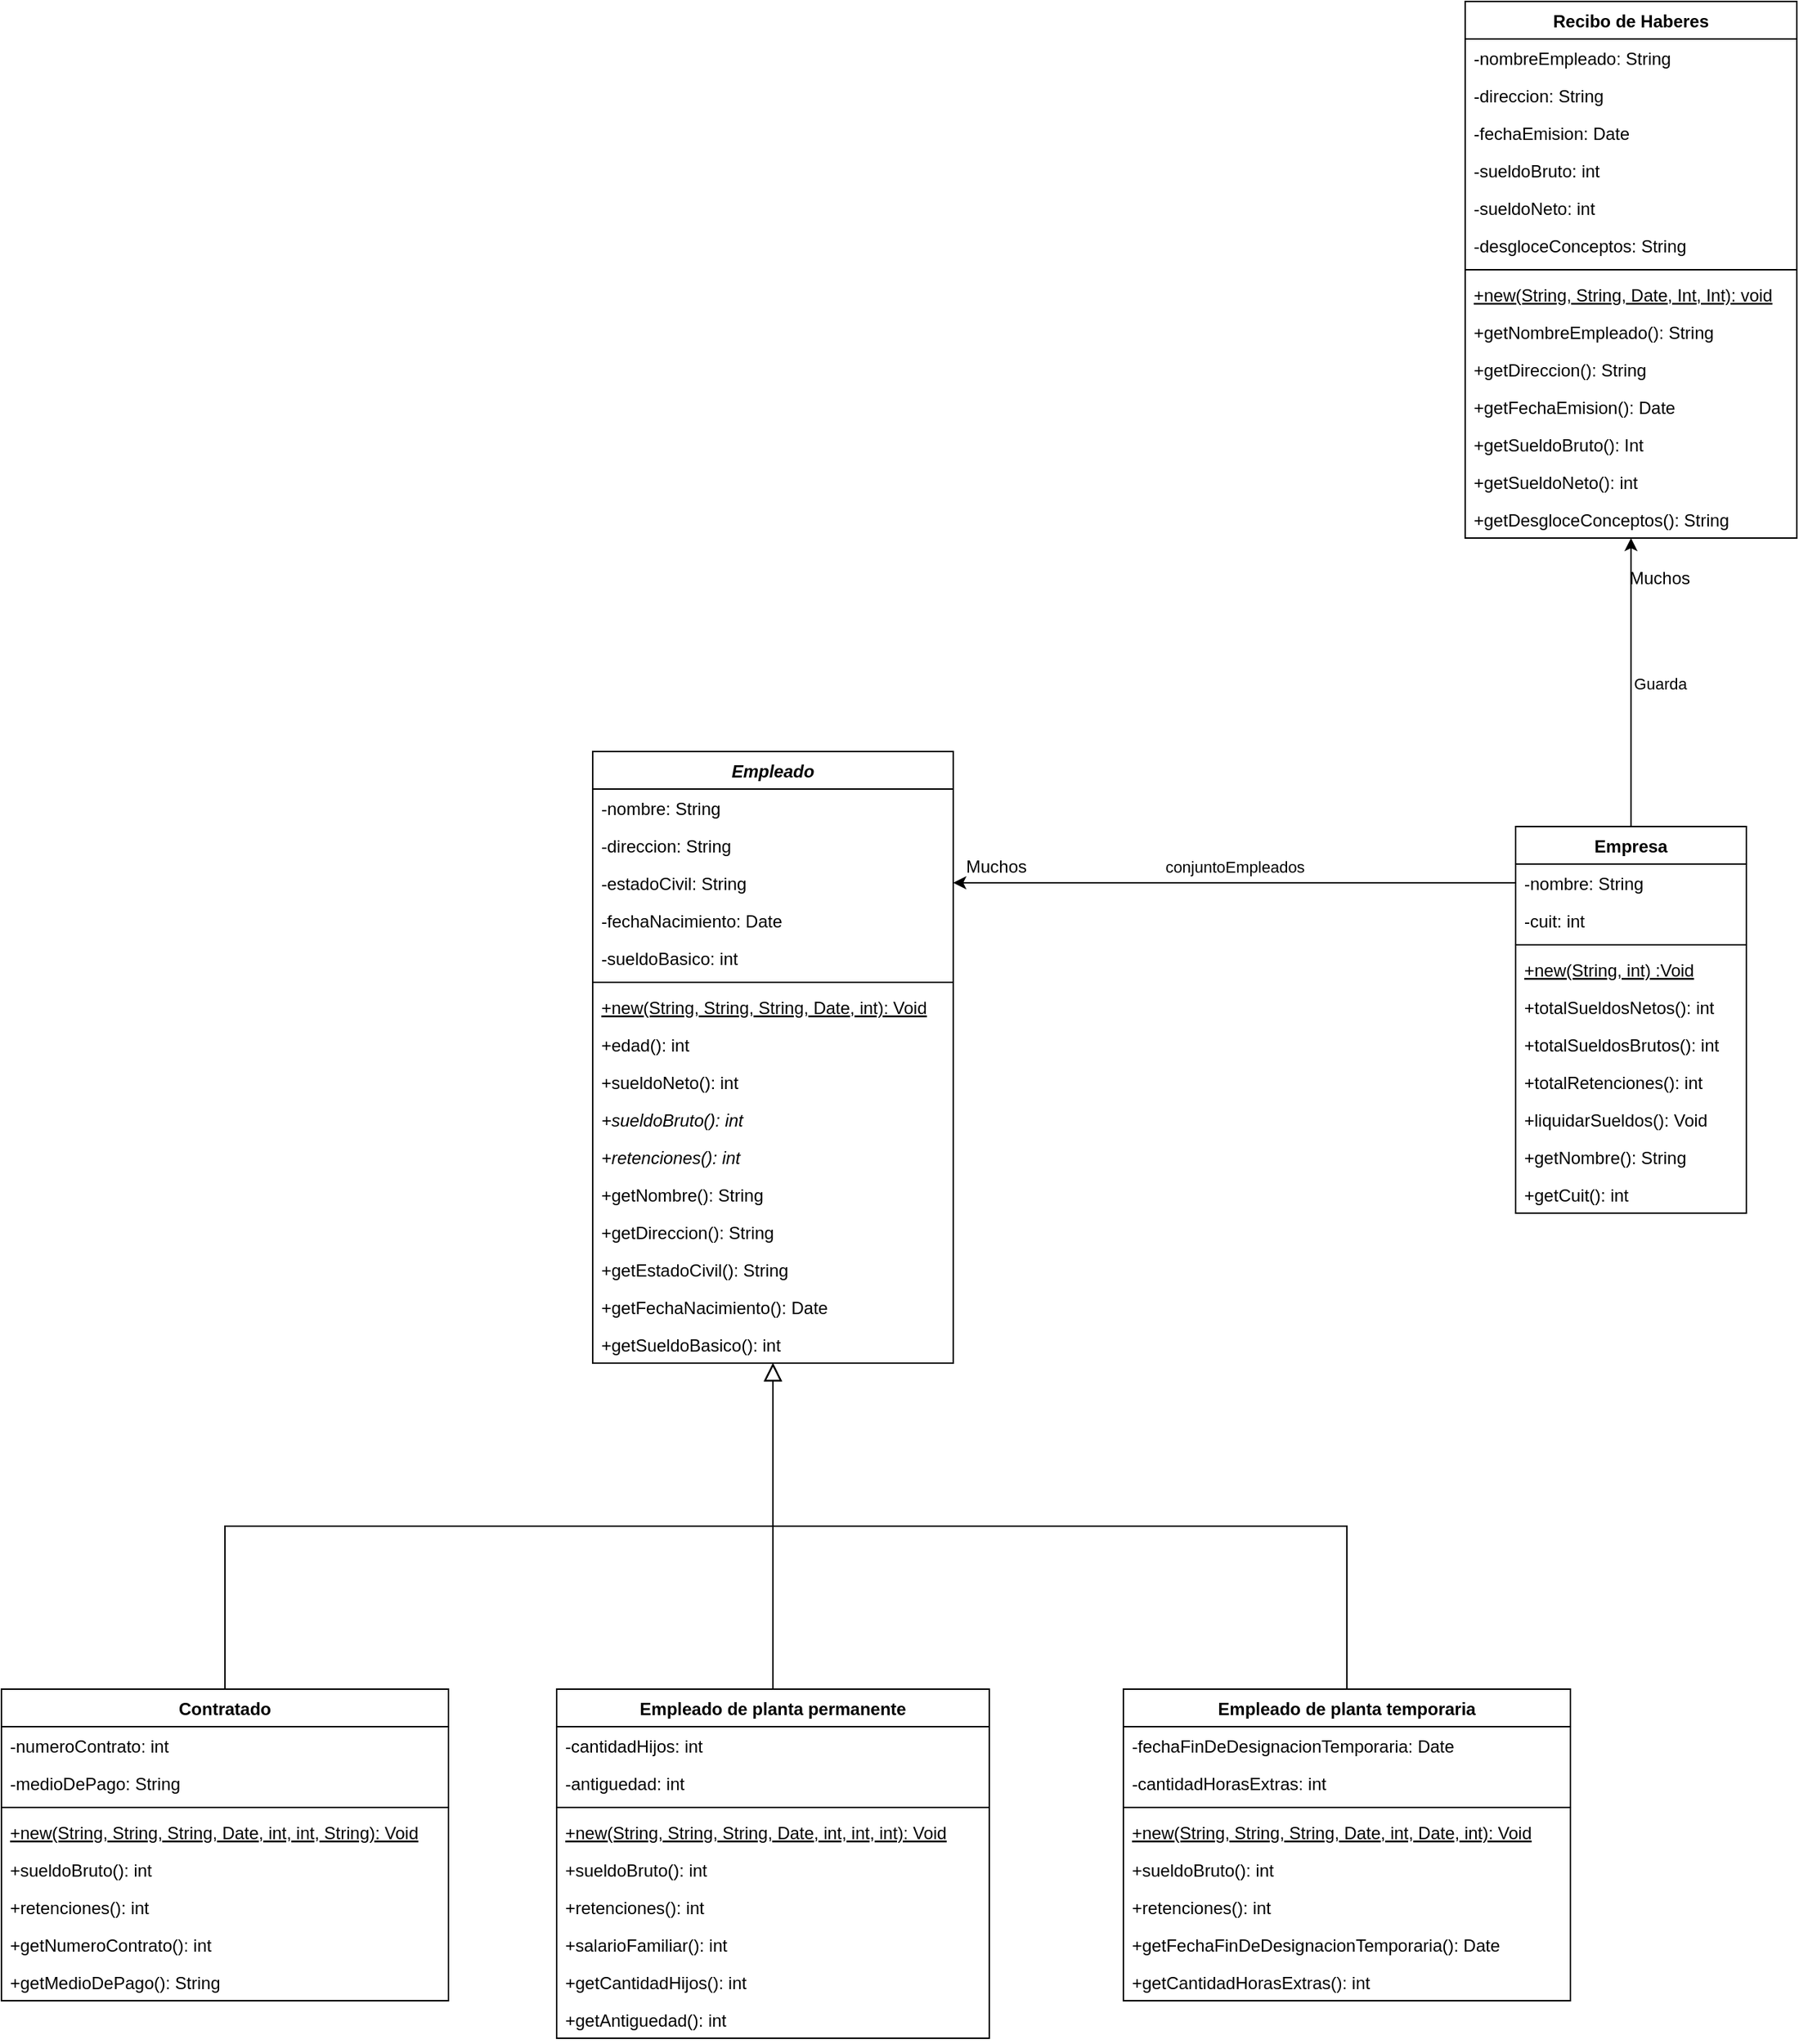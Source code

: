 <mxfile version="14.6.3" type="device"><diagram id="F4LMv29D2PNbAD-HIFHX" name="Page-1"><mxGraphModel dx="1695" dy="1651" grid="1" gridSize="10" guides="1" tooltips="1" connect="1" arrows="1" fold="1" page="1" pageScale="1" pageWidth="827" pageHeight="1169" math="0" shadow="0"><root><mxCell id="0"/><mxCell id="1" parent="0"/><mxCell id="ALtWw8Oc-1JfLlEcKTf1-32" style="edgeStyle=orthogonalEdgeStyle;rounded=0;jumpStyle=none;orthogonalLoop=1;jettySize=auto;html=1;shadow=0;startSize=6;endArrow=block;endFill=0;endSize=10;targetPerimeterSpacing=0;strokeColor=#000000;strokeWidth=1;entryX=0.5;entryY=1;entryDx=0;entryDy=0;exitX=0.5;exitY=0;exitDx=0;exitDy=0;" parent="1" source="ALtWw8Oc-1JfLlEcKTf1-22" target="ALtWw8Oc-1JfLlEcKTf1-1" edge="1"><mxGeometry relative="1" as="geometry"><mxPoint x="210" y="380" as="targetPoint"/></mxGeometry></mxCell><mxCell id="ALtWw8Oc-1JfLlEcKTf1-1" value="Empleado" style="swimlane;fontStyle=3;align=center;verticalAlign=top;childLayout=stackLayout;horizontal=1;startSize=26;horizontalStack=0;resizeParent=1;resizeParentMax=0;resizeLast=0;collapsible=1;marginBottom=0;" parent="1" vertex="1"><mxGeometry x="90" y="170" width="250" height="424" as="geometry"><mxRectangle x="90" y="170" width="90" height="26" as="alternateBounds"/></mxGeometry></mxCell><mxCell id="ALtWw8Oc-1JfLlEcKTf1-2" value="-nombre: String" style="text;strokeColor=none;fillColor=none;align=left;verticalAlign=top;spacingLeft=4;spacingRight=4;overflow=hidden;rotatable=0;points=[[0,0.5],[1,0.5]];portConstraint=eastwest;" parent="ALtWw8Oc-1JfLlEcKTf1-1" vertex="1"><mxGeometry y="26" width="250" height="26" as="geometry"/></mxCell><mxCell id="ALtWw8Oc-1JfLlEcKTf1-11" value="-direccion: String" style="text;strokeColor=none;fillColor=none;align=left;verticalAlign=top;spacingLeft=4;spacingRight=4;overflow=hidden;rotatable=0;points=[[0,0.5],[1,0.5]];portConstraint=eastwest;" parent="ALtWw8Oc-1JfLlEcKTf1-1" vertex="1"><mxGeometry y="52" width="250" height="26" as="geometry"/></mxCell><mxCell id="ALtWw8Oc-1JfLlEcKTf1-13" value="-estadoCivil: String" style="text;strokeColor=none;fillColor=none;align=left;verticalAlign=top;spacingLeft=4;spacingRight=4;overflow=hidden;rotatable=0;points=[[0,0.5],[1,0.5]];portConstraint=eastwest;" parent="ALtWw8Oc-1JfLlEcKTf1-1" vertex="1"><mxGeometry y="78" width="250" height="26" as="geometry"/></mxCell><mxCell id="ALtWw8Oc-1JfLlEcKTf1-14" value="-fechaNacimiento: Date" style="text;strokeColor=none;fillColor=none;align=left;verticalAlign=top;spacingLeft=4;spacingRight=4;overflow=hidden;rotatable=0;points=[[0,0.5],[1,0.5]];portConstraint=eastwest;" parent="ALtWw8Oc-1JfLlEcKTf1-1" vertex="1"><mxGeometry y="104" width="250" height="26" as="geometry"/></mxCell><mxCell id="ALtWw8Oc-1JfLlEcKTf1-12" value="-sueldoBasico: int" style="text;strokeColor=none;fillColor=none;align=left;verticalAlign=top;spacingLeft=4;spacingRight=4;overflow=hidden;rotatable=0;points=[[0,0.5],[1,0.5]];portConstraint=eastwest;" parent="ALtWw8Oc-1JfLlEcKTf1-1" vertex="1"><mxGeometry y="130" width="250" height="26" as="geometry"/></mxCell><mxCell id="ALtWw8Oc-1JfLlEcKTf1-3" value="" style="line;strokeWidth=1;fillColor=none;align=left;verticalAlign=middle;spacingTop=-1;spacingLeft=3;spacingRight=3;rotatable=0;labelPosition=right;points=[];portConstraint=eastwest;" parent="ALtWw8Oc-1JfLlEcKTf1-1" vertex="1"><mxGeometry y="156" width="250" height="8" as="geometry"/></mxCell><mxCell id="ALtWw8Oc-1JfLlEcKTf1-57" value="+new(String, String, String, Date, int): Void" style="text;strokeColor=none;fillColor=none;align=left;verticalAlign=top;spacingLeft=4;spacingRight=4;overflow=hidden;rotatable=0;points=[[0,0.5],[1,0.5]];portConstraint=eastwest;fontStyle=4" parent="ALtWw8Oc-1JfLlEcKTf1-1" vertex="1"><mxGeometry y="164" width="250" height="26" as="geometry"/></mxCell><mxCell id="ALtWw8Oc-1JfLlEcKTf1-4" value="+edad(): int" style="text;strokeColor=none;fillColor=none;align=left;verticalAlign=top;spacingLeft=4;spacingRight=4;overflow=hidden;rotatable=0;points=[[0,0.5],[1,0.5]];portConstraint=eastwest;" parent="ALtWw8Oc-1JfLlEcKTf1-1" vertex="1"><mxGeometry y="190" width="250" height="26" as="geometry"/></mxCell><mxCell id="ALtWw8Oc-1JfLlEcKTf1-35" value="+sueldoNeto(): int" style="text;strokeColor=none;fillColor=none;align=left;verticalAlign=top;spacingLeft=4;spacingRight=4;overflow=hidden;rotatable=0;points=[[0,0.5],[1,0.5]];portConstraint=eastwest;" parent="ALtWw8Oc-1JfLlEcKTf1-1" vertex="1"><mxGeometry y="216" width="250" height="26" as="geometry"/></mxCell><mxCell id="ALtWw8Oc-1JfLlEcKTf1-36" value="+sueldoBruto(): int" style="text;strokeColor=none;fillColor=none;align=left;verticalAlign=top;spacingLeft=4;spacingRight=4;overflow=hidden;rotatable=0;points=[[0,0.5],[1,0.5]];portConstraint=eastwest;fontStyle=2" parent="ALtWw8Oc-1JfLlEcKTf1-1" vertex="1"><mxGeometry y="242" width="250" height="26" as="geometry"/></mxCell><mxCell id="ALtWw8Oc-1JfLlEcKTf1-37" value="+retenciones(): int" style="text;strokeColor=none;fillColor=none;align=left;verticalAlign=top;spacingLeft=4;spacingRight=4;overflow=hidden;rotatable=0;points=[[0,0.5],[1,0.5]];portConstraint=eastwest;fontStyle=2" parent="ALtWw8Oc-1JfLlEcKTf1-1" vertex="1"><mxGeometry y="268" width="250" height="26" as="geometry"/></mxCell><mxCell id="kg3uBW4M7wE8U0pg4aZn-17" value="+getNombre(): String" style="text;strokeColor=none;fillColor=none;align=left;verticalAlign=top;spacingLeft=4;spacingRight=4;overflow=hidden;rotatable=0;points=[[0,0.5],[1,0.5]];portConstraint=eastwest;" vertex="1" parent="ALtWw8Oc-1JfLlEcKTf1-1"><mxGeometry y="294" width="250" height="26" as="geometry"/></mxCell><mxCell id="kg3uBW4M7wE8U0pg4aZn-19" value="+getDireccion(): String" style="text;strokeColor=none;fillColor=none;align=left;verticalAlign=top;spacingLeft=4;spacingRight=4;overflow=hidden;rotatable=0;points=[[0,0.5],[1,0.5]];portConstraint=eastwest;" vertex="1" parent="ALtWw8Oc-1JfLlEcKTf1-1"><mxGeometry y="320" width="250" height="26" as="geometry"/></mxCell><mxCell id="kg3uBW4M7wE8U0pg4aZn-18" value="+getEstadoCivil(): String" style="text;strokeColor=none;fillColor=none;align=left;verticalAlign=top;spacingLeft=4;spacingRight=4;overflow=hidden;rotatable=0;points=[[0,0.5],[1,0.5]];portConstraint=eastwest;" vertex="1" parent="ALtWw8Oc-1JfLlEcKTf1-1"><mxGeometry y="346" width="250" height="26" as="geometry"/></mxCell><mxCell id="kg3uBW4M7wE8U0pg4aZn-21" value="+getFechaNacimiento(): Date" style="text;strokeColor=none;fillColor=none;align=left;verticalAlign=top;spacingLeft=4;spacingRight=4;overflow=hidden;rotatable=0;points=[[0,0.5],[1,0.5]];portConstraint=eastwest;" vertex="1" parent="ALtWw8Oc-1JfLlEcKTf1-1"><mxGeometry y="372" width="250" height="26" as="geometry"/></mxCell><mxCell id="kg3uBW4M7wE8U0pg4aZn-20" value="+getSueldoBasico(): int" style="text;strokeColor=none;fillColor=none;align=left;verticalAlign=top;spacingLeft=4;spacingRight=4;overflow=hidden;rotatable=0;points=[[0,0.5],[1,0.5]];portConstraint=eastwest;" vertex="1" parent="ALtWw8Oc-1JfLlEcKTf1-1"><mxGeometry y="398" width="250" height="26" as="geometry"/></mxCell><mxCell id="ALtWw8Oc-1JfLlEcKTf1-49" value="Guarda" style="edgeStyle=orthogonalEdgeStyle;rounded=0;jumpStyle=none;orthogonalLoop=1;jettySize=auto;html=1;endArrow=classic;strokeColor=#000000;entryX=0.5;entryY=1;entryDx=0;entryDy=0;" parent="1" source="ALtWw8Oc-1JfLlEcKTf1-16" target="ALtWw8Oc-1JfLlEcKTf1-44" edge="1"><mxGeometry x="-0.008" y="-20" relative="1" as="geometry"><mxPoint x="810.0" y="150" as="targetPoint"/><mxPoint as="offset"/></mxGeometry></mxCell><mxCell id="ALtWw8Oc-1JfLlEcKTf1-16" value="Empresa" style="swimlane;fontStyle=1;align=center;verticalAlign=top;childLayout=stackLayout;horizontal=1;startSize=26;horizontalStack=0;resizeParent=1;resizeParentMax=0;resizeLast=0;collapsible=1;marginBottom=0;" parent="1" vertex="1"><mxGeometry x="730" y="222" width="160" height="268" as="geometry"/></mxCell><mxCell id="ALtWw8Oc-1JfLlEcKTf1-17" value="-nombre: String" style="text;strokeColor=none;fillColor=none;align=left;verticalAlign=top;spacingLeft=4;spacingRight=4;overflow=hidden;rotatable=0;points=[[0,0.5],[1,0.5]];portConstraint=eastwest;" parent="ALtWw8Oc-1JfLlEcKTf1-16" vertex="1"><mxGeometry y="26" width="160" height="26" as="geometry"/></mxCell><mxCell id="ALtWw8Oc-1JfLlEcKTf1-21" value="-cuit: int" style="text;strokeColor=none;fillColor=none;align=left;verticalAlign=top;spacingLeft=4;spacingRight=4;overflow=hidden;rotatable=0;points=[[0,0.5],[1,0.5]];portConstraint=eastwest;" parent="ALtWw8Oc-1JfLlEcKTf1-16" vertex="1"><mxGeometry y="52" width="160" height="26" as="geometry"/></mxCell><mxCell id="ALtWw8Oc-1JfLlEcKTf1-18" value="" style="line;strokeWidth=1;fillColor=none;align=left;verticalAlign=middle;spacingTop=-1;spacingLeft=3;spacingRight=3;rotatable=0;labelPosition=right;points=[];portConstraint=eastwest;" parent="ALtWw8Oc-1JfLlEcKTf1-16" vertex="1"><mxGeometry y="78" width="160" height="8" as="geometry"/></mxCell><mxCell id="ALtWw8Oc-1JfLlEcKTf1-56" value="+new(String, int) :Void" style="text;strokeColor=none;fillColor=none;align=left;verticalAlign=top;spacingLeft=4;spacingRight=4;overflow=hidden;rotatable=0;points=[[0,0.5],[1,0.5]];portConstraint=eastwest;fontStyle=4" parent="ALtWw8Oc-1JfLlEcKTf1-16" vertex="1"><mxGeometry y="86" width="160" height="26" as="geometry"/></mxCell><mxCell id="ALtWw8Oc-1JfLlEcKTf1-19" value="+totalSueldosNetos(): int&#10;" style="text;strokeColor=none;fillColor=none;align=left;verticalAlign=top;spacingLeft=4;spacingRight=4;overflow=hidden;rotatable=0;points=[[0,0.5],[1,0.5]];portConstraint=eastwest;" parent="ALtWw8Oc-1JfLlEcKTf1-16" vertex="1"><mxGeometry y="112" width="160" height="26" as="geometry"/></mxCell><mxCell id="ALtWw8Oc-1JfLlEcKTf1-42" value="+totalSueldosBrutos(): int" style="text;strokeColor=none;fillColor=none;align=left;verticalAlign=top;spacingLeft=4;spacingRight=4;overflow=hidden;rotatable=0;points=[[0,0.5],[1,0.5]];portConstraint=eastwest;" parent="ALtWw8Oc-1JfLlEcKTf1-16" vertex="1"><mxGeometry y="138" width="160" height="26" as="geometry"/></mxCell><mxCell id="ALtWw8Oc-1JfLlEcKTf1-43" value="+totalRetenciones(): int" style="text;strokeColor=none;fillColor=none;align=left;verticalAlign=top;spacingLeft=4;spacingRight=4;overflow=hidden;rotatable=0;points=[[0,0.5],[1,0.5]];portConstraint=eastwest;" parent="ALtWw8Oc-1JfLlEcKTf1-16" vertex="1"><mxGeometry y="164" width="160" height="26" as="geometry"/></mxCell><mxCell id="ALtWw8Oc-1JfLlEcKTf1-48" value="+liquidarSueldos(): Void" style="text;strokeColor=none;fillColor=none;align=left;verticalAlign=top;spacingLeft=4;spacingRight=4;overflow=hidden;rotatable=0;points=[[0,0.5],[1,0.5]];portConstraint=eastwest;" parent="ALtWw8Oc-1JfLlEcKTf1-16" vertex="1"><mxGeometry y="190" width="160" height="26" as="geometry"/></mxCell><mxCell id="kg3uBW4M7wE8U0pg4aZn-15" value="+getNombre(): String" style="text;strokeColor=none;fillColor=none;align=left;verticalAlign=top;spacingLeft=4;spacingRight=4;overflow=hidden;rotatable=0;points=[[0,0.5],[1,0.5]];portConstraint=eastwest;" vertex="1" parent="ALtWw8Oc-1JfLlEcKTf1-16"><mxGeometry y="216" width="160" height="26" as="geometry"/></mxCell><mxCell id="kg3uBW4M7wE8U0pg4aZn-16" value="+getCuit(): int" style="text;strokeColor=none;fillColor=none;align=left;verticalAlign=top;spacingLeft=4;spacingRight=4;overflow=hidden;rotatable=0;points=[[0,0.5],[1,0.5]];portConstraint=eastwest;" vertex="1" parent="ALtWw8Oc-1JfLlEcKTf1-16"><mxGeometry y="242" width="160" height="26" as="geometry"/></mxCell><mxCell id="ALtWw8Oc-1JfLlEcKTf1-30" style="edgeStyle=orthogonalEdgeStyle;rounded=0;orthogonalLoop=1;jettySize=auto;html=1;exitX=0.5;exitY=0;exitDx=0;exitDy=0;entryX=0.5;entryY=1;entryDx=0;entryDy=0;shadow=0;jumpStyle=none;endArrow=block;endFill=0;strokeWidth=1;endSize=10;startSize=6;targetPerimeterSpacing=0;" parent="1" source="ALtWw8Oc-1JfLlEcKTf1-26" target="ALtWw8Oc-1JfLlEcKTf1-1" edge="1"><mxGeometry relative="1" as="geometry"><mxPoint x="200" y="370" as="targetPoint"/></mxGeometry></mxCell><mxCell id="ALtWw8Oc-1JfLlEcKTf1-26" value="Empleado de planta permanente" style="swimlane;fontStyle=1;align=center;verticalAlign=top;childLayout=stackLayout;horizontal=1;startSize=26;horizontalStack=0;resizeParent=1;resizeParentMax=0;resizeLast=0;collapsible=1;marginBottom=0;" parent="1" vertex="1"><mxGeometry x="65" y="820" width="300" height="242" as="geometry"/></mxCell><mxCell id="ALtWw8Oc-1JfLlEcKTf1-27" value="-cantidadHijos: int" style="text;strokeColor=none;fillColor=none;align=left;verticalAlign=top;spacingLeft=4;spacingRight=4;overflow=hidden;rotatable=0;points=[[0,0.5],[1,0.5]];portConstraint=eastwest;" parent="ALtWw8Oc-1JfLlEcKTf1-26" vertex="1"><mxGeometry y="26" width="300" height="26" as="geometry"/></mxCell><mxCell id="ALtWw8Oc-1JfLlEcKTf1-33" value="-antiguedad: int" style="text;strokeColor=none;fillColor=none;align=left;verticalAlign=top;spacingLeft=4;spacingRight=4;overflow=hidden;rotatable=0;points=[[0,0.5],[1,0.5]];portConstraint=eastwest;" parent="ALtWw8Oc-1JfLlEcKTf1-26" vertex="1"><mxGeometry y="52" width="300" height="26" as="geometry"/></mxCell><mxCell id="ALtWw8Oc-1JfLlEcKTf1-28" value="" style="line;strokeWidth=1;fillColor=none;align=left;verticalAlign=middle;spacingTop=-1;spacingLeft=3;spacingRight=3;rotatable=0;labelPosition=right;points=[];portConstraint=eastwest;" parent="ALtWw8Oc-1JfLlEcKTf1-26" vertex="1"><mxGeometry y="78" width="300" height="8" as="geometry"/></mxCell><mxCell id="ALtWw8Oc-1JfLlEcKTf1-59" value="+new(String, String, String, Date, int, int, int): Void" style="text;strokeColor=none;fillColor=none;align=left;verticalAlign=top;spacingLeft=4;spacingRight=4;overflow=hidden;rotatable=0;points=[[0,0.5],[1,0.5]];portConstraint=eastwest;fontStyle=4" parent="ALtWw8Oc-1JfLlEcKTf1-26" vertex="1"><mxGeometry y="86" width="300" height="26" as="geometry"/></mxCell><mxCell id="ALtWw8Oc-1JfLlEcKTf1-29" value="+sueldoBruto(): int" style="text;strokeColor=none;fillColor=none;align=left;verticalAlign=top;spacingLeft=4;spacingRight=4;overflow=hidden;rotatable=0;points=[[0,0.5],[1,0.5]];portConstraint=eastwest;" parent="ALtWw8Oc-1JfLlEcKTf1-26" vertex="1"><mxGeometry y="112" width="300" height="26" as="geometry"/></mxCell><mxCell id="ALtWw8Oc-1JfLlEcKTf1-40" value="+retenciones(): int" style="text;strokeColor=none;fillColor=none;align=left;verticalAlign=top;spacingLeft=4;spacingRight=4;overflow=hidden;rotatable=0;points=[[0,0.5],[1,0.5]];portConstraint=eastwest;" parent="ALtWw8Oc-1JfLlEcKTf1-26" vertex="1"><mxGeometry y="138" width="300" height="26" as="geometry"/></mxCell><mxCell id="ALtWw8Oc-1JfLlEcKTf1-65" value="+salarioFamiliar(): int" style="text;strokeColor=none;fillColor=none;align=left;verticalAlign=top;spacingLeft=4;spacingRight=4;overflow=hidden;rotatable=0;points=[[0,0.5],[1,0.5]];portConstraint=eastwest;" parent="ALtWw8Oc-1JfLlEcKTf1-26" vertex="1"><mxGeometry y="164" width="300" height="26" as="geometry"/></mxCell><mxCell id="kg3uBW4M7wE8U0pg4aZn-24" value="+getCantidadHijos(): int" style="text;strokeColor=none;fillColor=none;align=left;verticalAlign=top;spacingLeft=4;spacingRight=4;overflow=hidden;rotatable=0;points=[[0,0.5],[1,0.5]];portConstraint=eastwest;" vertex="1" parent="ALtWw8Oc-1JfLlEcKTf1-26"><mxGeometry y="190" width="300" height="26" as="geometry"/></mxCell><mxCell id="kg3uBW4M7wE8U0pg4aZn-25" value="+getAntiguedad(): int" style="text;strokeColor=none;fillColor=none;align=left;verticalAlign=top;spacingLeft=4;spacingRight=4;overflow=hidden;rotatable=0;points=[[0,0.5],[1,0.5]];portConstraint=eastwest;" vertex="1" parent="ALtWw8Oc-1JfLlEcKTf1-26"><mxGeometry y="216" width="300" height="26" as="geometry"/></mxCell><mxCell id="ALtWw8Oc-1JfLlEcKTf1-22" value="Empleado de planta temporaria" style="swimlane;fontStyle=1;align=center;verticalAlign=top;childLayout=stackLayout;horizontal=1;startSize=26;horizontalStack=0;resizeParent=1;resizeParentMax=0;resizeLast=0;collapsible=1;marginBottom=0;" parent="1" vertex="1"><mxGeometry x="458" y="820" width="310" height="216" as="geometry"><mxRectangle x="240" y="430" width="100" height="26" as="alternateBounds"/></mxGeometry></mxCell><mxCell id="ALtWw8Oc-1JfLlEcKTf1-23" value="-fechaFinDeDesignacionTemporaria: Date" style="text;strokeColor=none;fillColor=none;align=left;verticalAlign=top;spacingLeft=4;spacingRight=4;overflow=hidden;rotatable=0;points=[[0,0.5],[1,0.5]];portConstraint=eastwest;" parent="ALtWw8Oc-1JfLlEcKTf1-22" vertex="1"><mxGeometry y="26" width="310" height="26" as="geometry"/></mxCell><mxCell id="ALtWw8Oc-1JfLlEcKTf1-34" value="-cantidadHorasExtras: int" style="text;strokeColor=none;fillColor=none;align=left;verticalAlign=top;spacingLeft=4;spacingRight=4;overflow=hidden;rotatable=0;points=[[0,0.5],[1,0.5]];portConstraint=eastwest;" parent="ALtWw8Oc-1JfLlEcKTf1-22" vertex="1"><mxGeometry y="52" width="310" height="26" as="geometry"/></mxCell><mxCell id="ALtWw8Oc-1JfLlEcKTf1-24" value="" style="line;strokeWidth=1;fillColor=none;align=left;verticalAlign=middle;spacingTop=-1;spacingLeft=3;spacingRight=3;rotatable=0;labelPosition=right;points=[];portConstraint=eastwest;" parent="ALtWw8Oc-1JfLlEcKTf1-22" vertex="1"><mxGeometry y="78" width="310" height="8" as="geometry"/></mxCell><mxCell id="ALtWw8Oc-1JfLlEcKTf1-58" value="+new(String, String, String, Date, int, Date, int): Void" style="text;strokeColor=none;fillColor=none;align=left;verticalAlign=top;spacingLeft=4;spacingRight=4;overflow=hidden;rotatable=0;points=[[0,0.5],[1,0.5]];portConstraint=eastwest;fontStyle=4" parent="ALtWw8Oc-1JfLlEcKTf1-22" vertex="1"><mxGeometry y="86" width="310" height="26" as="geometry"/></mxCell><mxCell id="ALtWw8Oc-1JfLlEcKTf1-25" value="+sueldoBruto(): int" style="text;strokeColor=none;fillColor=none;align=left;verticalAlign=top;spacingLeft=4;spacingRight=4;overflow=hidden;rotatable=0;points=[[0,0.5],[1,0.5]];portConstraint=eastwest;" parent="ALtWw8Oc-1JfLlEcKTf1-22" vertex="1"><mxGeometry y="112" width="310" height="26" as="geometry"/></mxCell><mxCell id="ALtWw8Oc-1JfLlEcKTf1-41" value="+retenciones(): int" style="text;strokeColor=none;fillColor=none;align=left;verticalAlign=top;spacingLeft=4;spacingRight=4;overflow=hidden;rotatable=0;points=[[0,0.5],[1,0.5]];portConstraint=eastwest;" parent="ALtWw8Oc-1JfLlEcKTf1-22" vertex="1"><mxGeometry y="138" width="310" height="26" as="geometry"/></mxCell><mxCell id="kg3uBW4M7wE8U0pg4aZn-22" value="+getFechaFinDeDesignacionTemporaria(): Date" style="text;strokeColor=none;fillColor=none;align=left;verticalAlign=top;spacingLeft=4;spacingRight=4;overflow=hidden;rotatable=0;points=[[0,0.5],[1,0.5]];portConstraint=eastwest;" vertex="1" parent="ALtWw8Oc-1JfLlEcKTf1-22"><mxGeometry y="164" width="310" height="26" as="geometry"/></mxCell><mxCell id="kg3uBW4M7wE8U0pg4aZn-23" value="+getCantidadHorasExtras(): int" style="text;strokeColor=none;fillColor=none;align=left;verticalAlign=top;spacingLeft=4;spacingRight=4;overflow=hidden;rotatable=0;points=[[0,0.5],[1,0.5]];portConstraint=eastwest;" vertex="1" parent="ALtWw8Oc-1JfLlEcKTf1-22"><mxGeometry y="190" width="310" height="26" as="geometry"/></mxCell><mxCell id="ALtWw8Oc-1JfLlEcKTf1-60" value="Muchos" style="text;html=1;strokeColor=none;fillColor=none;align=center;verticalAlign=middle;whiteSpace=wrap;rounded=0;" parent="1" vertex="1"><mxGeometry x="810" y="40" width="40" height="20" as="geometry"/></mxCell><mxCell id="ALtWw8Oc-1JfLlEcKTf1-63" value="" style="group" parent="1" vertex="1" connectable="0"><mxGeometry x="350" y="240" width="40" height="20" as="geometry"/></mxCell><mxCell id="ALtWw8Oc-1JfLlEcKTf1-20" value="conjuntoEmpleados" style="edgeStyle=orthogonalEdgeStyle;rounded=0;orthogonalLoop=1;jettySize=auto;html=1;exitX=0;exitY=0.5;exitDx=0;exitDy=0;entryX=1;entryY=0.5;entryDx=0;entryDy=0;" parent="ALtWw8Oc-1JfLlEcKTf1-63" source="ALtWw8Oc-1JfLlEcKTf1-17" target="ALtWw8Oc-1JfLlEcKTf1-13" edge="1"><mxGeometry y="-11" relative="1" as="geometry"><mxPoint as="offset"/></mxGeometry></mxCell><mxCell id="ALtWw8Oc-1JfLlEcKTf1-62" value="Muchos" style="text;html=1;strokeColor=none;fillColor=none;align=center;verticalAlign=middle;whiteSpace=wrap;rounded=0;" parent="ALtWw8Oc-1JfLlEcKTf1-63" vertex="1"><mxGeometry width="40" height="20" as="geometry"/></mxCell><mxCell id="ALtWw8Oc-1JfLlEcKTf1-44" value="Recibo de Haberes" style="swimlane;fontStyle=1;align=center;verticalAlign=top;childLayout=stackLayout;horizontal=1;startSize=26;horizontalStack=0;resizeParent=1;resizeParentMax=0;resizeLast=0;collapsible=1;marginBottom=0;" parent="1" vertex="1"><mxGeometry x="695" y="-350" width="230" height="372" as="geometry"><mxRectangle x="695" y="-350" width="140" height="26" as="alternateBounds"/></mxGeometry></mxCell><mxCell id="ALtWw8Oc-1JfLlEcKTf1-45" value="-nombreEmpleado: String" style="text;strokeColor=none;fillColor=none;align=left;verticalAlign=top;spacingLeft=4;spacingRight=4;overflow=hidden;rotatable=0;points=[[0,0.5],[1,0.5]];portConstraint=eastwest;" parent="ALtWw8Oc-1JfLlEcKTf1-44" vertex="1"><mxGeometry y="26" width="230" height="26" as="geometry"/></mxCell><mxCell id="ALtWw8Oc-1JfLlEcKTf1-50" value="-direccion: String" style="text;strokeColor=none;fillColor=none;align=left;verticalAlign=top;spacingLeft=4;spacingRight=4;overflow=hidden;rotatable=0;points=[[0,0.5],[1,0.5]];portConstraint=eastwest;" parent="ALtWw8Oc-1JfLlEcKTf1-44" vertex="1"><mxGeometry y="52" width="230" height="26" as="geometry"/></mxCell><mxCell id="ALtWw8Oc-1JfLlEcKTf1-51" value="-fechaEmision: Date" style="text;strokeColor=none;fillColor=none;align=left;verticalAlign=top;spacingLeft=4;spacingRight=4;overflow=hidden;rotatable=0;points=[[0,0.5],[1,0.5]];portConstraint=eastwest;" parent="ALtWw8Oc-1JfLlEcKTf1-44" vertex="1"><mxGeometry y="78" width="230" height="26" as="geometry"/></mxCell><mxCell id="ALtWw8Oc-1JfLlEcKTf1-52" value="-sueldoBruto: int" style="text;strokeColor=none;fillColor=none;align=left;verticalAlign=top;spacingLeft=4;spacingRight=4;overflow=hidden;rotatable=0;points=[[0,0.5],[1,0.5]];portConstraint=eastwest;" parent="ALtWw8Oc-1JfLlEcKTf1-44" vertex="1"><mxGeometry y="104" width="230" height="26" as="geometry"/></mxCell><mxCell id="ALtWw8Oc-1JfLlEcKTf1-53" value="-sueldoNeto: int" style="text;strokeColor=none;fillColor=none;align=left;verticalAlign=top;spacingLeft=4;spacingRight=4;overflow=hidden;rotatable=0;points=[[0,0.5],[1,0.5]];portConstraint=eastwest;" parent="ALtWw8Oc-1JfLlEcKTf1-44" vertex="1"><mxGeometry y="130" width="230" height="26" as="geometry"/></mxCell><mxCell id="ALtWw8Oc-1JfLlEcKTf1-54" value="-desgloceConceptos: String" style="text;strokeColor=none;fillColor=none;align=left;verticalAlign=top;spacingLeft=4;spacingRight=4;overflow=hidden;rotatable=0;points=[[0,0.5],[1,0.5]];portConstraint=eastwest;" parent="ALtWw8Oc-1JfLlEcKTf1-44" vertex="1"><mxGeometry y="156" width="230" height="26" as="geometry"/></mxCell><mxCell id="ALtWw8Oc-1JfLlEcKTf1-46" value="" style="line;strokeWidth=1;fillColor=none;align=left;verticalAlign=middle;spacingTop=-1;spacingLeft=3;spacingRight=3;rotatable=0;labelPosition=right;points=[];portConstraint=eastwest;" parent="ALtWw8Oc-1JfLlEcKTf1-44" vertex="1"><mxGeometry y="182" width="230" height="8" as="geometry"/></mxCell><mxCell id="ALtWw8Oc-1JfLlEcKTf1-47" value="+new(String, String, Date, Int, Int): void" style="text;strokeColor=none;fillColor=none;align=left;verticalAlign=top;spacingLeft=4;spacingRight=4;overflow=hidden;rotatable=0;points=[[0,0.5],[1,0.5]];portConstraint=eastwest;fontStyle=4" parent="ALtWw8Oc-1JfLlEcKTf1-44" vertex="1"><mxGeometry y="190" width="230" height="26" as="geometry"/></mxCell><mxCell id="kg3uBW4M7wE8U0pg4aZn-9" value="+getNombreEmpleado(): String" style="text;strokeColor=none;fillColor=none;align=left;verticalAlign=top;spacingLeft=4;spacingRight=4;overflow=hidden;rotatable=0;points=[[0,0.5],[1,0.5]];portConstraint=eastwest;fontStyle=0" vertex="1" parent="ALtWw8Oc-1JfLlEcKTf1-44"><mxGeometry y="216" width="230" height="26" as="geometry"/></mxCell><mxCell id="kg3uBW4M7wE8U0pg4aZn-10" value="+getDireccion(): String" style="text;strokeColor=none;fillColor=none;align=left;verticalAlign=top;spacingLeft=4;spacingRight=4;overflow=hidden;rotatable=0;points=[[0,0.5],[1,0.5]];portConstraint=eastwest;fontStyle=0" vertex="1" parent="ALtWw8Oc-1JfLlEcKTf1-44"><mxGeometry y="242" width="230" height="26" as="geometry"/></mxCell><mxCell id="kg3uBW4M7wE8U0pg4aZn-11" value="+getFechaEmision(): Date" style="text;strokeColor=none;fillColor=none;align=left;verticalAlign=top;spacingLeft=4;spacingRight=4;overflow=hidden;rotatable=0;points=[[0,0.5],[1,0.5]];portConstraint=eastwest;fontStyle=0" vertex="1" parent="ALtWw8Oc-1JfLlEcKTf1-44"><mxGeometry y="268" width="230" height="26" as="geometry"/></mxCell><mxCell id="kg3uBW4M7wE8U0pg4aZn-12" value="+getSueldoBruto(): Int" style="text;strokeColor=none;fillColor=none;align=left;verticalAlign=top;spacingLeft=4;spacingRight=4;overflow=hidden;rotatable=0;points=[[0,0.5],[1,0.5]];portConstraint=eastwest;" vertex="1" parent="ALtWw8Oc-1JfLlEcKTf1-44"><mxGeometry y="294" width="230" height="26" as="geometry"/></mxCell><mxCell id="kg3uBW4M7wE8U0pg4aZn-14" value="+getSueldoNeto(): int" style="text;strokeColor=none;fillColor=none;align=left;verticalAlign=top;spacingLeft=4;spacingRight=4;overflow=hidden;rotatable=0;points=[[0,0.5],[1,0.5]];portConstraint=eastwest;" vertex="1" parent="ALtWw8Oc-1JfLlEcKTf1-44"><mxGeometry y="320" width="230" height="26" as="geometry"/></mxCell><mxCell id="kg3uBW4M7wE8U0pg4aZn-13" value="+getDesgloceConceptos(): String" style="text;strokeColor=none;fillColor=none;align=left;verticalAlign=top;spacingLeft=4;spacingRight=4;overflow=hidden;rotatable=0;points=[[0,0.5],[1,0.5]];portConstraint=eastwest;" vertex="1" parent="ALtWw8Oc-1JfLlEcKTf1-44"><mxGeometry y="346" width="230" height="26" as="geometry"/></mxCell><mxCell id="kg3uBW4M7wE8U0pg4aZn-7" style="edgeStyle=orthogonalEdgeStyle;rounded=0;orthogonalLoop=1;jettySize=auto;html=1;entryX=0.5;entryY=1;entryDx=0;entryDy=0;shadow=0;strokeWidth=1;endFill=0;endArrow=block;endSize=10;targetPerimeterSpacing=0;startSize=6;exitX=0.5;exitY=0;exitDx=0;exitDy=0;" edge="1" parent="1" source="kg3uBW4M7wE8U0pg4aZn-1" target="ALtWw8Oc-1JfLlEcKTf1-1"><mxGeometry relative="1" as="geometry"><mxPoint x="90" y="210" as="targetPoint"/></mxGeometry></mxCell><mxCell id="kg3uBW4M7wE8U0pg4aZn-1" value="Contratado" style="swimlane;fontStyle=1;align=center;verticalAlign=top;childLayout=stackLayout;horizontal=1;startSize=26;horizontalStack=0;resizeParent=1;resizeParentMax=0;resizeLast=0;collapsible=1;marginBottom=0;" vertex="1" parent="1"><mxGeometry x="-320" y="820" width="310" height="216" as="geometry"/></mxCell><mxCell id="kg3uBW4M7wE8U0pg4aZn-2" value="-numeroContrato: int" style="text;strokeColor=none;fillColor=none;align=left;verticalAlign=top;spacingLeft=4;spacingRight=4;overflow=hidden;rotatable=0;points=[[0,0.5],[1,0.5]];portConstraint=eastwest;" vertex="1" parent="kg3uBW4M7wE8U0pg4aZn-1"><mxGeometry y="26" width="310" height="26" as="geometry"/></mxCell><mxCell id="kg3uBW4M7wE8U0pg4aZn-5" value="-medioDePago: String" style="text;strokeColor=none;fillColor=none;align=left;verticalAlign=top;spacingLeft=4;spacingRight=4;overflow=hidden;rotatable=0;points=[[0,0.5],[1,0.5]];portConstraint=eastwest;" vertex="1" parent="kg3uBW4M7wE8U0pg4aZn-1"><mxGeometry y="52" width="310" height="26" as="geometry"/></mxCell><mxCell id="kg3uBW4M7wE8U0pg4aZn-3" value="" style="line;strokeWidth=1;fillColor=none;align=left;verticalAlign=middle;spacingTop=-1;spacingLeft=3;spacingRight=3;rotatable=0;labelPosition=right;points=[];portConstraint=eastwest;" vertex="1" parent="kg3uBW4M7wE8U0pg4aZn-1"><mxGeometry y="78" width="310" height="8" as="geometry"/></mxCell><mxCell id="kg3uBW4M7wE8U0pg4aZn-4" value="+new(String, String, String, Date, int, int, String): Void" style="text;strokeColor=none;fillColor=none;align=left;verticalAlign=top;spacingLeft=4;spacingRight=4;overflow=hidden;rotatable=0;points=[[0,0.5],[1,0.5]];portConstraint=eastwest;fontStyle=4" vertex="1" parent="kg3uBW4M7wE8U0pg4aZn-1"><mxGeometry y="86" width="310" height="26" as="geometry"/></mxCell><mxCell id="kg3uBW4M7wE8U0pg4aZn-8" value="+sueldoBruto(): int" style="text;strokeColor=none;fillColor=none;align=left;verticalAlign=top;spacingLeft=4;spacingRight=4;overflow=hidden;rotatable=0;points=[[0,0.5],[1,0.5]];portConstraint=eastwest;" vertex="1" parent="kg3uBW4M7wE8U0pg4aZn-1"><mxGeometry y="112" width="310" height="26" as="geometry"/></mxCell><mxCell id="kg3uBW4M7wE8U0pg4aZn-6" value="+retenciones(): int" style="text;strokeColor=none;fillColor=none;align=left;verticalAlign=top;spacingLeft=4;spacingRight=4;overflow=hidden;rotatable=0;points=[[0,0.5],[1,0.5]];portConstraint=eastwest;" vertex="1" parent="kg3uBW4M7wE8U0pg4aZn-1"><mxGeometry y="138" width="310" height="26" as="geometry"/></mxCell><mxCell id="kg3uBW4M7wE8U0pg4aZn-26" value="+getNumeroContrato(): int" style="text;strokeColor=none;fillColor=none;align=left;verticalAlign=top;spacingLeft=4;spacingRight=4;overflow=hidden;rotatable=0;points=[[0,0.5],[1,0.5]];portConstraint=eastwest;" vertex="1" parent="kg3uBW4M7wE8U0pg4aZn-1"><mxGeometry y="164" width="310" height="26" as="geometry"/></mxCell><mxCell id="kg3uBW4M7wE8U0pg4aZn-27" value="+getMedioDePago(): String" style="text;strokeColor=none;fillColor=none;align=left;verticalAlign=top;spacingLeft=4;spacingRight=4;overflow=hidden;rotatable=0;points=[[0,0.5],[1,0.5]];portConstraint=eastwest;" vertex="1" parent="kg3uBW4M7wE8U0pg4aZn-1"><mxGeometry y="190" width="310" height="26" as="geometry"/></mxCell></root></mxGraphModel></diagram></mxfile>